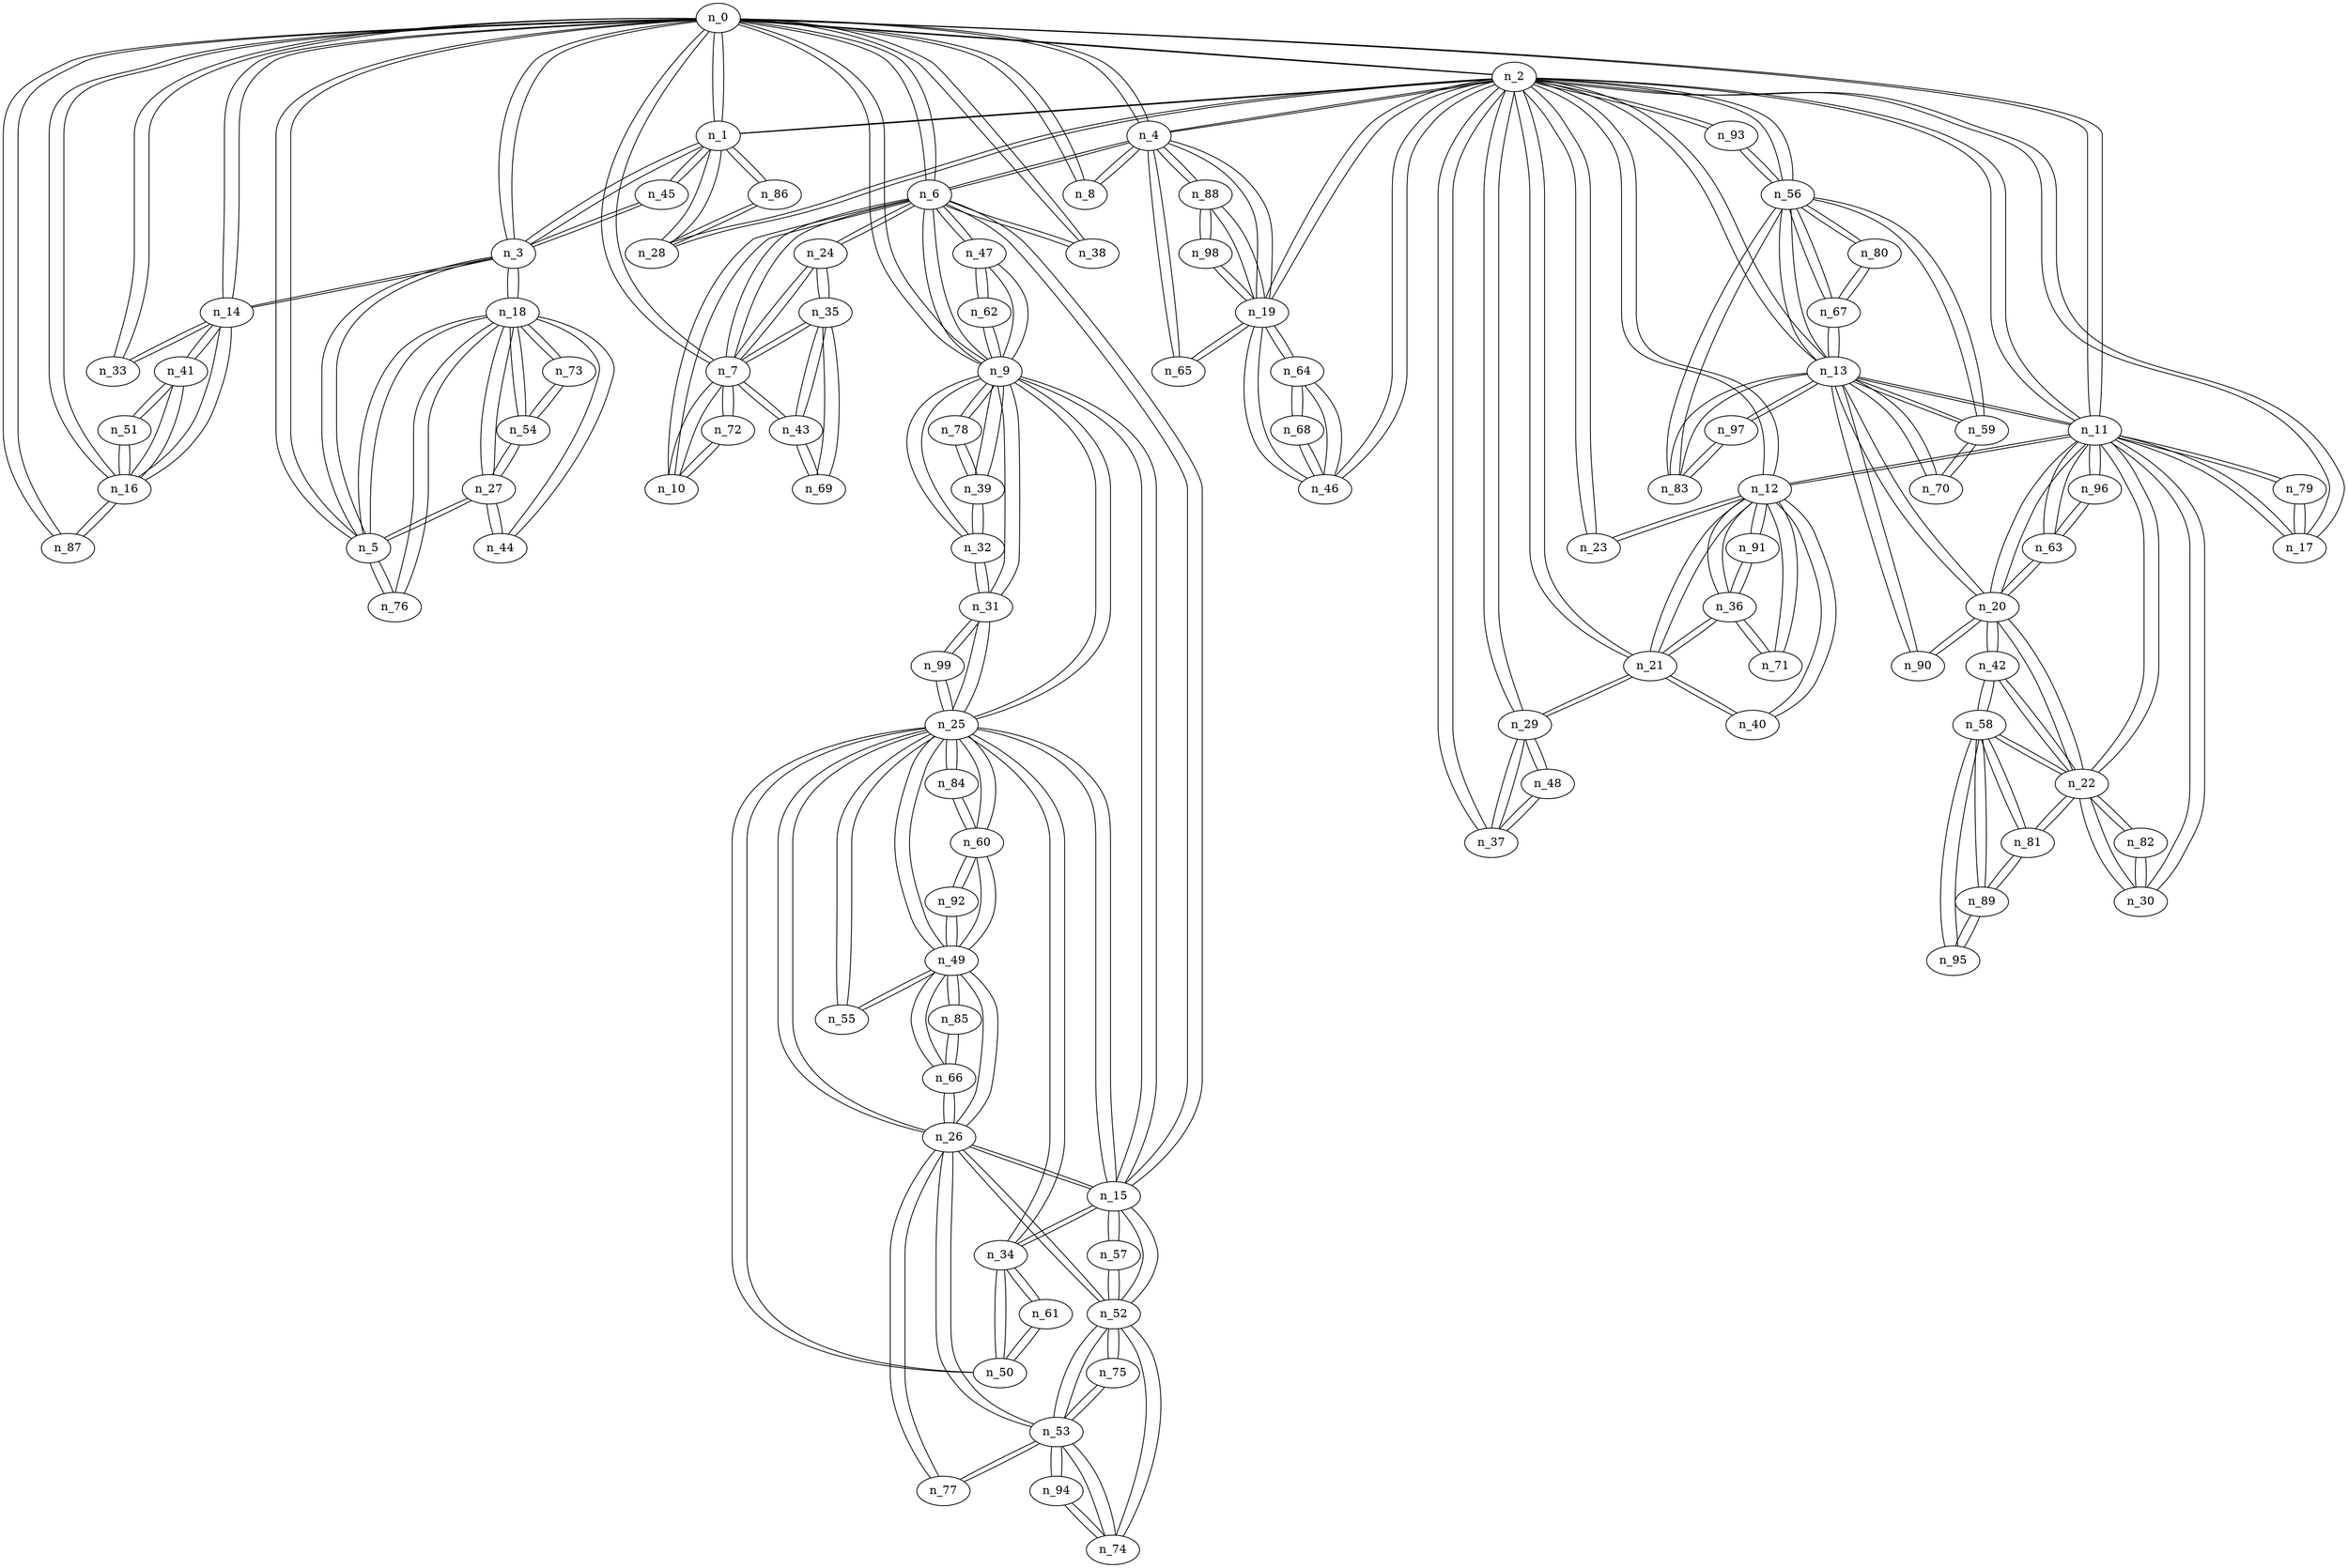 graph g17 {
n_0--n_2
n_0--n_1
n_0--n_3
n_0--n_4
n_0--n_5
n_0--n_6
n_0--n_7
n_0--n_8
n_0--n_9
n_0--n_11
n_0--n_14
n_0--n_16
n_0--n_33
n_0--n_38
n_0--n_87
n_1--n_0
n_1--n_2
n_1--n_3
n_1--n_28
n_1--n_45
n_1--n_86
n_2--n_0
n_2--n_1
n_2--n_4
n_2--n_11
n_2--n_12
n_2--n_13
n_2--n_17
n_2--n_19
n_2--n_21
n_2--n_23
n_2--n_28
n_2--n_29
n_2--n_37
n_2--n_46
n_2--n_56
n_2--n_93
n_3--n_1
n_3--n_0
n_3--n_5
n_3--n_14
n_3--n_18
n_3--n_45
n_4--n_2
n_4--n_0
n_4--n_6
n_4--n_8
n_4--n_19
n_4--n_65
n_4--n_88
n_5--n_0
n_5--n_3
n_5--n_18
n_5--n_27
n_5--n_76
n_6--n_4
n_6--n_0
n_6--n_7
n_6--n_9
n_6--n_10
n_6--n_15
n_6--n_24
n_6--n_38
n_6--n_47
n_7--n_0
n_7--n_6
n_7--n_10
n_7--n_24
n_7--n_35
n_7--n_43
n_7--n_72
n_8--n_4
n_8--n_0
n_9--n_6
n_9--n_0
n_9--n_15
n_9--n_25
n_9--n_31
n_9--n_32
n_9--n_39
n_9--n_47
n_9--n_62
n_9--n_78
n_10--n_7
n_10--n_6
n_10--n_72
n_11--n_2
n_11--n_0
n_11--n_12
n_11--n_13
n_11--n_17
n_11--n_20
n_11--n_22
n_11--n_30
n_11--n_63
n_11--n_79
n_11--n_96
n_12--n_11
n_12--n_2
n_12--n_21
n_12--n_23
n_12--n_36
n_12--n_40
n_12--n_71
n_12--n_91
n_13--n_2
n_13--n_11
n_13--n_20
n_13--n_56
n_13--n_59
n_13--n_67
n_13--n_70
n_13--n_83
n_13--n_90
n_13--n_97
n_14--n_0
n_14--n_3
n_14--n_16
n_14--n_33
n_14--n_41
n_15--n_9
n_15--n_6
n_15--n_25
n_15--n_26
n_15--n_34
n_15--n_52
n_15--n_57
n_16--n_14
n_16--n_0
n_16--n_41
n_16--n_51
n_16--n_87
n_17--n_11
n_17--n_2
n_17--n_79
n_18--n_5
n_18--n_3
n_18--n_27
n_18--n_44
n_18--n_54
n_18--n_73
n_18--n_76
n_19--n_4
n_19--n_2
n_19--n_46
n_19--n_64
n_19--n_65
n_19--n_88
n_19--n_98
n_20--n_13
n_20--n_11
n_20--n_22
n_20--n_42
n_20--n_63
n_20--n_90
n_21--n_12
n_21--n_2
n_21--n_29
n_21--n_36
n_21--n_40
n_22--n_20
n_22--n_11
n_22--n_30
n_22--n_42
n_22--n_58
n_22--n_81
n_22--n_82
n_23--n_12
n_23--n_2
n_24--n_6
n_24--n_7
n_24--n_35
n_25--n_15
n_25--n_9
n_25--n_26
n_25--n_31
n_25--n_34
n_25--n_49
n_25--n_50
n_25--n_55
n_25--n_60
n_25--n_84
n_25--n_99
n_26--n_15
n_26--n_25
n_26--n_49
n_26--n_52
n_26--n_53
n_26--n_66
n_26--n_77
n_27--n_5
n_27--n_18
n_27--n_44
n_27--n_54
n_28--n_1
n_28--n_2
n_28--n_86
n_29--n_21
n_29--n_2
n_29--n_37
n_29--n_48
n_30--n_11
n_30--n_22
n_30--n_82
n_31--n_9
n_31--n_25
n_31--n_32
n_31--n_99
n_32--n_31
n_32--n_9
n_32--n_39
n_33--n_0
n_33--n_14
n_34--n_15
n_34--n_25
n_34--n_50
n_34--n_61
n_35--n_7
n_35--n_24
n_35--n_43
n_35--n_69
n_36--n_12
n_36--n_21
n_36--n_71
n_36--n_91
n_37--n_29
n_37--n_2
n_37--n_48
n_38--n_6
n_38--n_0
n_39--n_9
n_39--n_32
n_39--n_78
n_40--n_21
n_40--n_12
n_41--n_14
n_41--n_16
n_41--n_51
n_42--n_20
n_42--n_22
n_42--n_58
n_43--n_7
n_43--n_35
n_43--n_69
n_44--n_27
n_44--n_18
n_45--n_1
n_45--n_3
n_46--n_2
n_46--n_19
n_46--n_64
n_46--n_68
n_47--n_9
n_47--n_6
n_47--n_62
n_48--n_37
n_48--n_29
n_49--n_26
n_49--n_25
n_49--n_55
n_49--n_60
n_49--n_66
n_49--n_85
n_49--n_92
n_50--n_34
n_50--n_25
n_50--n_61
n_51--n_41
n_51--n_16
n_52--n_15
n_52--n_26
n_52--n_53
n_52--n_57
n_52--n_74
n_52--n_75
n_53--n_26
n_53--n_52
n_53--n_74
n_53--n_75
n_53--n_77
n_53--n_94
n_54--n_18
n_54--n_27
n_54--n_73
n_55--n_49
n_55--n_25
n_56--n_13
n_56--n_2
n_56--n_59
n_56--n_67
n_56--n_80
n_56--n_83
n_56--n_93
n_57--n_52
n_57--n_15
n_58--n_42
n_58--n_22
n_58--n_81
n_58--n_89
n_58--n_95
n_59--n_56
n_59--n_13
n_59--n_70
n_60--n_25
n_60--n_49
n_60--n_84
n_60--n_92
n_61--n_34
n_61--n_50
n_62--n_47
n_62--n_9
n_63--n_20
n_63--n_11
n_63--n_96
n_64--n_46
n_64--n_19
n_64--n_68
n_65--n_19
n_65--n_4
n_66--n_49
n_66--n_26
n_66--n_85
n_67--n_56
n_67--n_13
n_67--n_80
n_68--n_46
n_68--n_64
n_69--n_43
n_69--n_35
n_70--n_59
n_70--n_13
n_71--n_36
n_71--n_12
n_72--n_10
n_72--n_7
n_73--n_54
n_73--n_18
n_74--n_53
n_74--n_52
n_74--n_94
n_75--n_53
n_75--n_52
n_76--n_5
n_76--n_18
n_77--n_53
n_77--n_26
n_78--n_9
n_78--n_39
n_79--n_17
n_79--n_11
n_80--n_56
n_80--n_67
n_81--n_58
n_81--n_22
n_81--n_89
n_82--n_22
n_82--n_30
n_83--n_13
n_83--n_56
n_83--n_97
n_84--n_25
n_84--n_60
n_85--n_49
n_85--n_66
n_86--n_28
n_86--n_1
n_87--n_16
n_87--n_0
n_88--n_4
n_88--n_19
n_88--n_98
n_89--n_81
n_89--n_58
n_89--n_95
n_90--n_13
n_90--n_20
n_91--n_12
n_91--n_36
n_92--n_49
n_92--n_60
n_93--n_56
n_93--n_2
n_94--n_74
n_94--n_53
n_95--n_58
n_95--n_89
n_96--n_63
n_96--n_11
n_97--n_83
n_97--n_13
n_98--n_19
n_98--n_88
n_99--n_31
n_99--n_25
}